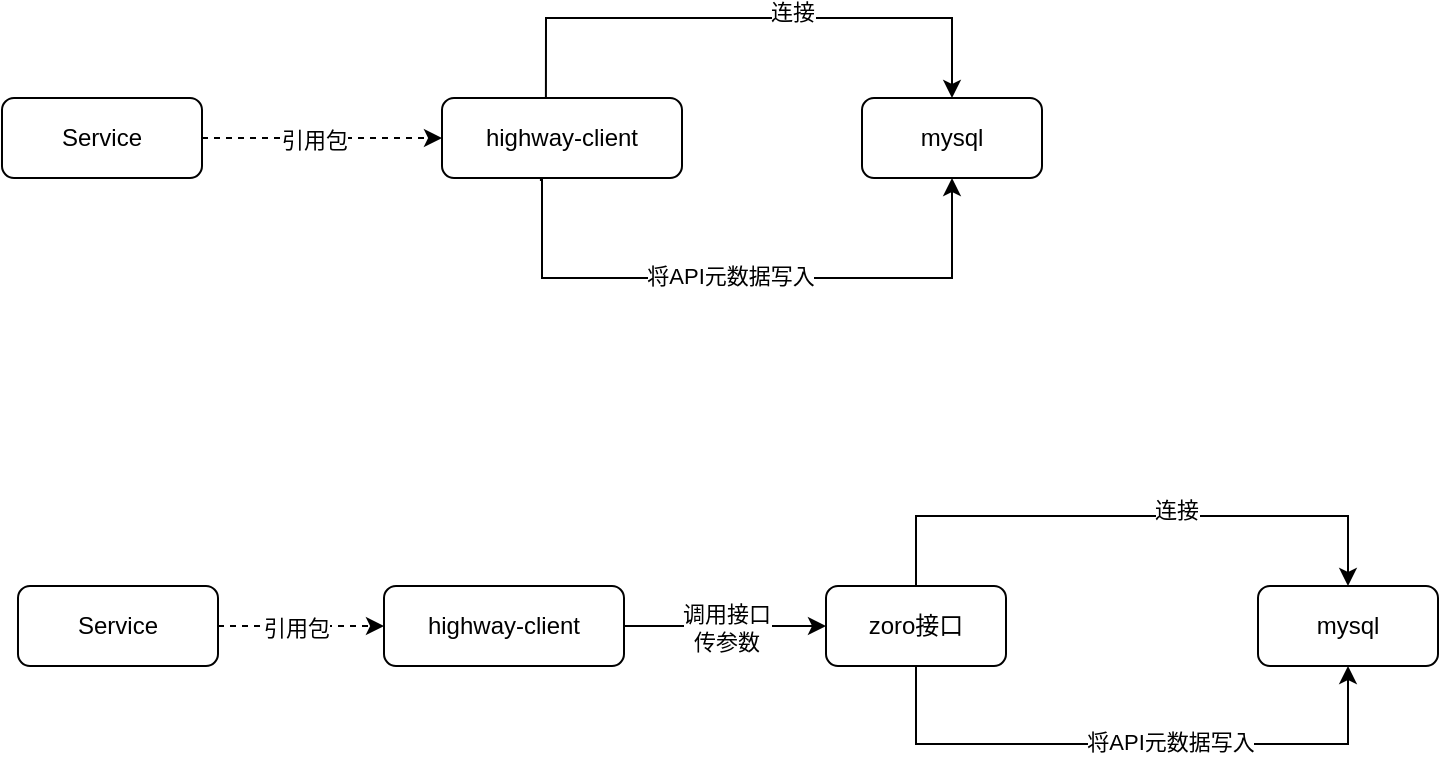 <mxfile version="14.7.0" type="github">
  <diagram id="C5RBs43oDa-KdzZeNtuy" name="Page-1">
    <mxGraphModel dx="946" dy="623" grid="0" gridSize="10" guides="1" tooltips="1" connect="1" arrows="1" fold="1" page="1" pageScale="1" pageWidth="827" pageHeight="1169" math="0" shadow="0">
      <root>
        <mxCell id="WIyWlLk6GJQsqaUBKTNV-0" />
        <mxCell id="WIyWlLk6GJQsqaUBKTNV-1" parent="WIyWlLk6GJQsqaUBKTNV-0" />
        <mxCell id="xIj-4mbMB0GoUZSMQDyW-3" style="edgeStyle=orthogonalEdgeStyle;rounded=0;orthogonalLoop=1;jettySize=auto;html=1;entryX=0;entryY=0.5;entryDx=0;entryDy=0;dashed=1;" edge="1" parent="WIyWlLk6GJQsqaUBKTNV-1" source="WIyWlLk6GJQsqaUBKTNV-3" target="WIyWlLk6GJQsqaUBKTNV-7">
          <mxGeometry relative="1" as="geometry" />
        </mxCell>
        <mxCell id="xIj-4mbMB0GoUZSMQDyW-4" value="引用包" style="edgeLabel;html=1;align=center;verticalAlign=middle;resizable=0;points=[];" vertex="1" connectable="0" parent="xIj-4mbMB0GoUZSMQDyW-3">
          <mxGeometry x="-0.067" y="-1" relative="1" as="geometry">
            <mxPoint as="offset" />
          </mxGeometry>
        </mxCell>
        <mxCell id="WIyWlLk6GJQsqaUBKTNV-3" value="Service" style="rounded=1;whiteSpace=wrap;html=1;fontSize=12;glass=0;strokeWidth=1;shadow=0;" parent="WIyWlLk6GJQsqaUBKTNV-1" vertex="1">
          <mxGeometry x="50" y="200" width="100" height="40" as="geometry" />
        </mxCell>
        <mxCell id="xIj-4mbMB0GoUZSMQDyW-7" style="edgeStyle=orthogonalEdgeStyle;rounded=0;orthogonalLoop=1;jettySize=auto;html=1;entryX=0.5;entryY=0;entryDx=0;entryDy=0;exitX=0.433;exitY=0;exitDx=0;exitDy=0;exitPerimeter=0;" edge="1" parent="WIyWlLk6GJQsqaUBKTNV-1" source="WIyWlLk6GJQsqaUBKTNV-7" target="WIyWlLk6GJQsqaUBKTNV-11">
          <mxGeometry relative="1" as="geometry">
            <Array as="points">
              <mxPoint x="322" y="160" />
              <mxPoint x="525" y="160" />
            </Array>
          </mxGeometry>
        </mxCell>
        <mxCell id="xIj-4mbMB0GoUZSMQDyW-8" value="连接" style="edgeLabel;html=1;align=center;verticalAlign=middle;resizable=0;points=[];" vertex="1" connectable="0" parent="xIj-4mbMB0GoUZSMQDyW-7">
          <mxGeometry x="0.152" y="3" relative="1" as="geometry">
            <mxPoint as="offset" />
          </mxGeometry>
        </mxCell>
        <mxCell id="xIj-4mbMB0GoUZSMQDyW-9" style="edgeStyle=orthogonalEdgeStyle;rounded=0;orthogonalLoop=1;jettySize=auto;html=1;entryX=0.5;entryY=1;entryDx=0;entryDy=0;exitX=0.408;exitY=1.025;exitDx=0;exitDy=0;exitPerimeter=0;endSize=6;" edge="1" parent="WIyWlLk6GJQsqaUBKTNV-1" source="WIyWlLk6GJQsqaUBKTNV-7" target="WIyWlLk6GJQsqaUBKTNV-11">
          <mxGeometry relative="1" as="geometry">
            <mxPoint x="320" y="260" as="sourcePoint" />
            <Array as="points">
              <mxPoint x="320" y="241" />
              <mxPoint x="320" y="290" />
              <mxPoint x="525" y="290" />
            </Array>
          </mxGeometry>
        </mxCell>
        <mxCell id="xIj-4mbMB0GoUZSMQDyW-10" value="将API元数据写入" style="edgeLabel;html=1;align=center;verticalAlign=middle;resizable=0;points=[];" vertex="1" connectable="0" parent="xIj-4mbMB0GoUZSMQDyW-9">
          <mxGeometry x="-0.436" y="1" relative="1" as="geometry">
            <mxPoint x="58" as="offset" />
          </mxGeometry>
        </mxCell>
        <mxCell id="WIyWlLk6GJQsqaUBKTNV-7" value="highway-client" style="rounded=1;whiteSpace=wrap;html=1;fontSize=12;glass=0;strokeWidth=1;shadow=0;" parent="WIyWlLk6GJQsqaUBKTNV-1" vertex="1">
          <mxGeometry x="270" y="200" width="120" height="40" as="geometry" />
        </mxCell>
        <mxCell id="WIyWlLk6GJQsqaUBKTNV-11" value="mysql" style="rounded=1;whiteSpace=wrap;html=1;fontSize=12;glass=0;strokeWidth=1;shadow=0;" parent="WIyWlLk6GJQsqaUBKTNV-1" vertex="1">
          <mxGeometry x="480" y="200" width="90" height="40" as="geometry" />
        </mxCell>
        <mxCell id="xIj-4mbMB0GoUZSMQDyW-11" style="edgeStyle=orthogonalEdgeStyle;rounded=0;orthogonalLoop=1;jettySize=auto;html=1;entryX=0;entryY=0.5;entryDx=0;entryDy=0;dashed=1;" edge="1" parent="WIyWlLk6GJQsqaUBKTNV-1" source="xIj-4mbMB0GoUZSMQDyW-13" target="xIj-4mbMB0GoUZSMQDyW-18">
          <mxGeometry relative="1" as="geometry" />
        </mxCell>
        <mxCell id="xIj-4mbMB0GoUZSMQDyW-12" value="引用包" style="edgeLabel;html=1;align=center;verticalAlign=middle;resizable=0;points=[];" vertex="1" connectable="0" parent="xIj-4mbMB0GoUZSMQDyW-11">
          <mxGeometry x="-0.067" y="-1" relative="1" as="geometry">
            <mxPoint as="offset" />
          </mxGeometry>
        </mxCell>
        <mxCell id="xIj-4mbMB0GoUZSMQDyW-13" value="Service" style="rounded=1;whiteSpace=wrap;html=1;fontSize=12;glass=0;strokeWidth=1;shadow=0;" vertex="1" parent="WIyWlLk6GJQsqaUBKTNV-1">
          <mxGeometry x="58" y="444" width="100" height="40" as="geometry" />
        </mxCell>
        <mxCell id="xIj-4mbMB0GoUZSMQDyW-14" style="edgeStyle=orthogonalEdgeStyle;rounded=0;orthogonalLoop=1;jettySize=auto;html=1;entryX=0.5;entryY=0;entryDx=0;entryDy=0;exitX=0.5;exitY=0;exitDx=0;exitDy=0;" edge="1" parent="WIyWlLk6GJQsqaUBKTNV-1" source="xIj-4mbMB0GoUZSMQDyW-20" target="xIj-4mbMB0GoUZSMQDyW-19">
          <mxGeometry relative="1" as="geometry">
            <Array as="points">
              <mxPoint x="507" y="409" />
              <mxPoint x="723" y="409" />
            </Array>
          </mxGeometry>
        </mxCell>
        <mxCell id="xIj-4mbMB0GoUZSMQDyW-15" value="连接" style="edgeLabel;html=1;align=center;verticalAlign=middle;resizable=0;points=[];" vertex="1" connectable="0" parent="xIj-4mbMB0GoUZSMQDyW-14">
          <mxGeometry x="0.152" y="3" relative="1" as="geometry">
            <mxPoint as="offset" />
          </mxGeometry>
        </mxCell>
        <mxCell id="xIj-4mbMB0GoUZSMQDyW-16" style="edgeStyle=orthogonalEdgeStyle;rounded=0;orthogonalLoop=1;jettySize=auto;html=1;entryX=0.5;entryY=1;entryDx=0;entryDy=0;exitX=0.5;exitY=1;exitDx=0;exitDy=0;endSize=6;" edge="1" parent="WIyWlLk6GJQsqaUBKTNV-1" source="xIj-4mbMB0GoUZSMQDyW-20" target="xIj-4mbMB0GoUZSMQDyW-19">
          <mxGeometry relative="1" as="geometry">
            <mxPoint x="324" y="314" as="sourcePoint" />
            <Array as="points">
              <mxPoint x="507" y="523" />
              <mxPoint x="723" y="523" />
            </Array>
          </mxGeometry>
        </mxCell>
        <mxCell id="xIj-4mbMB0GoUZSMQDyW-17" value="将API元数据写入" style="edgeLabel;html=1;align=center;verticalAlign=middle;resizable=0;points=[];rotation=0;" vertex="1" connectable="0" parent="xIj-4mbMB0GoUZSMQDyW-16">
          <mxGeometry x="-0.436" y="1" relative="1" as="geometry">
            <mxPoint x="83" as="offset" />
          </mxGeometry>
        </mxCell>
        <mxCell id="xIj-4mbMB0GoUZSMQDyW-21" style="edgeStyle=orthogonalEdgeStyle;rounded=0;orthogonalLoop=1;jettySize=auto;html=1;exitX=1;exitY=0.5;exitDx=0;exitDy=0;entryX=0;entryY=0.5;entryDx=0;entryDy=0;endSize=6;" edge="1" parent="WIyWlLk6GJQsqaUBKTNV-1" source="xIj-4mbMB0GoUZSMQDyW-18" target="xIj-4mbMB0GoUZSMQDyW-20">
          <mxGeometry relative="1" as="geometry" />
        </mxCell>
        <mxCell id="xIj-4mbMB0GoUZSMQDyW-22" value="调用接口&lt;br&gt;传参数" style="edgeLabel;html=1;align=center;verticalAlign=middle;resizable=0;points=[];" vertex="1" connectable="0" parent="xIj-4mbMB0GoUZSMQDyW-21">
          <mxGeometry y="-1" relative="1" as="geometry">
            <mxPoint as="offset" />
          </mxGeometry>
        </mxCell>
        <mxCell id="xIj-4mbMB0GoUZSMQDyW-18" value="highway-client" style="rounded=1;whiteSpace=wrap;html=1;fontSize=12;glass=0;strokeWidth=1;shadow=0;" vertex="1" parent="WIyWlLk6GJQsqaUBKTNV-1">
          <mxGeometry x="241" y="444" width="120" height="40" as="geometry" />
        </mxCell>
        <mxCell id="xIj-4mbMB0GoUZSMQDyW-19" value="mysql" style="rounded=1;whiteSpace=wrap;html=1;fontSize=12;glass=0;strokeWidth=1;shadow=0;" vertex="1" parent="WIyWlLk6GJQsqaUBKTNV-1">
          <mxGeometry x="678" y="444" width="90" height="40" as="geometry" />
        </mxCell>
        <mxCell id="xIj-4mbMB0GoUZSMQDyW-20" value="zoro接口" style="rounded=1;whiteSpace=wrap;html=1;fontSize=12;glass=0;strokeWidth=1;shadow=0;" vertex="1" parent="WIyWlLk6GJQsqaUBKTNV-1">
          <mxGeometry x="462" y="444" width="90" height="40" as="geometry" />
        </mxCell>
      </root>
    </mxGraphModel>
  </diagram>
</mxfile>
